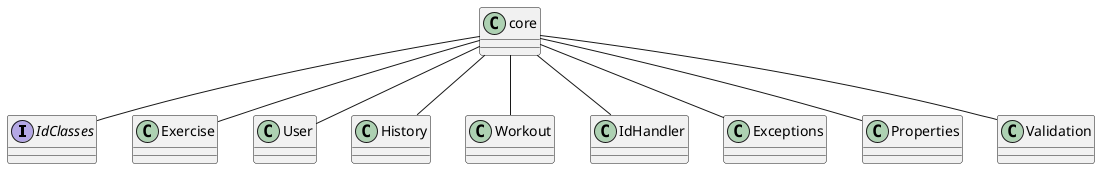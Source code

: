 @startuml Core Diagram
scale 1

interface IdClasses

core -- Exercise
core -- User
core -- History
core -- Workout
core -- IdHandler
core -- Exceptions
core -- Properties
core -- IdClasses
core -- Validation
@enduml